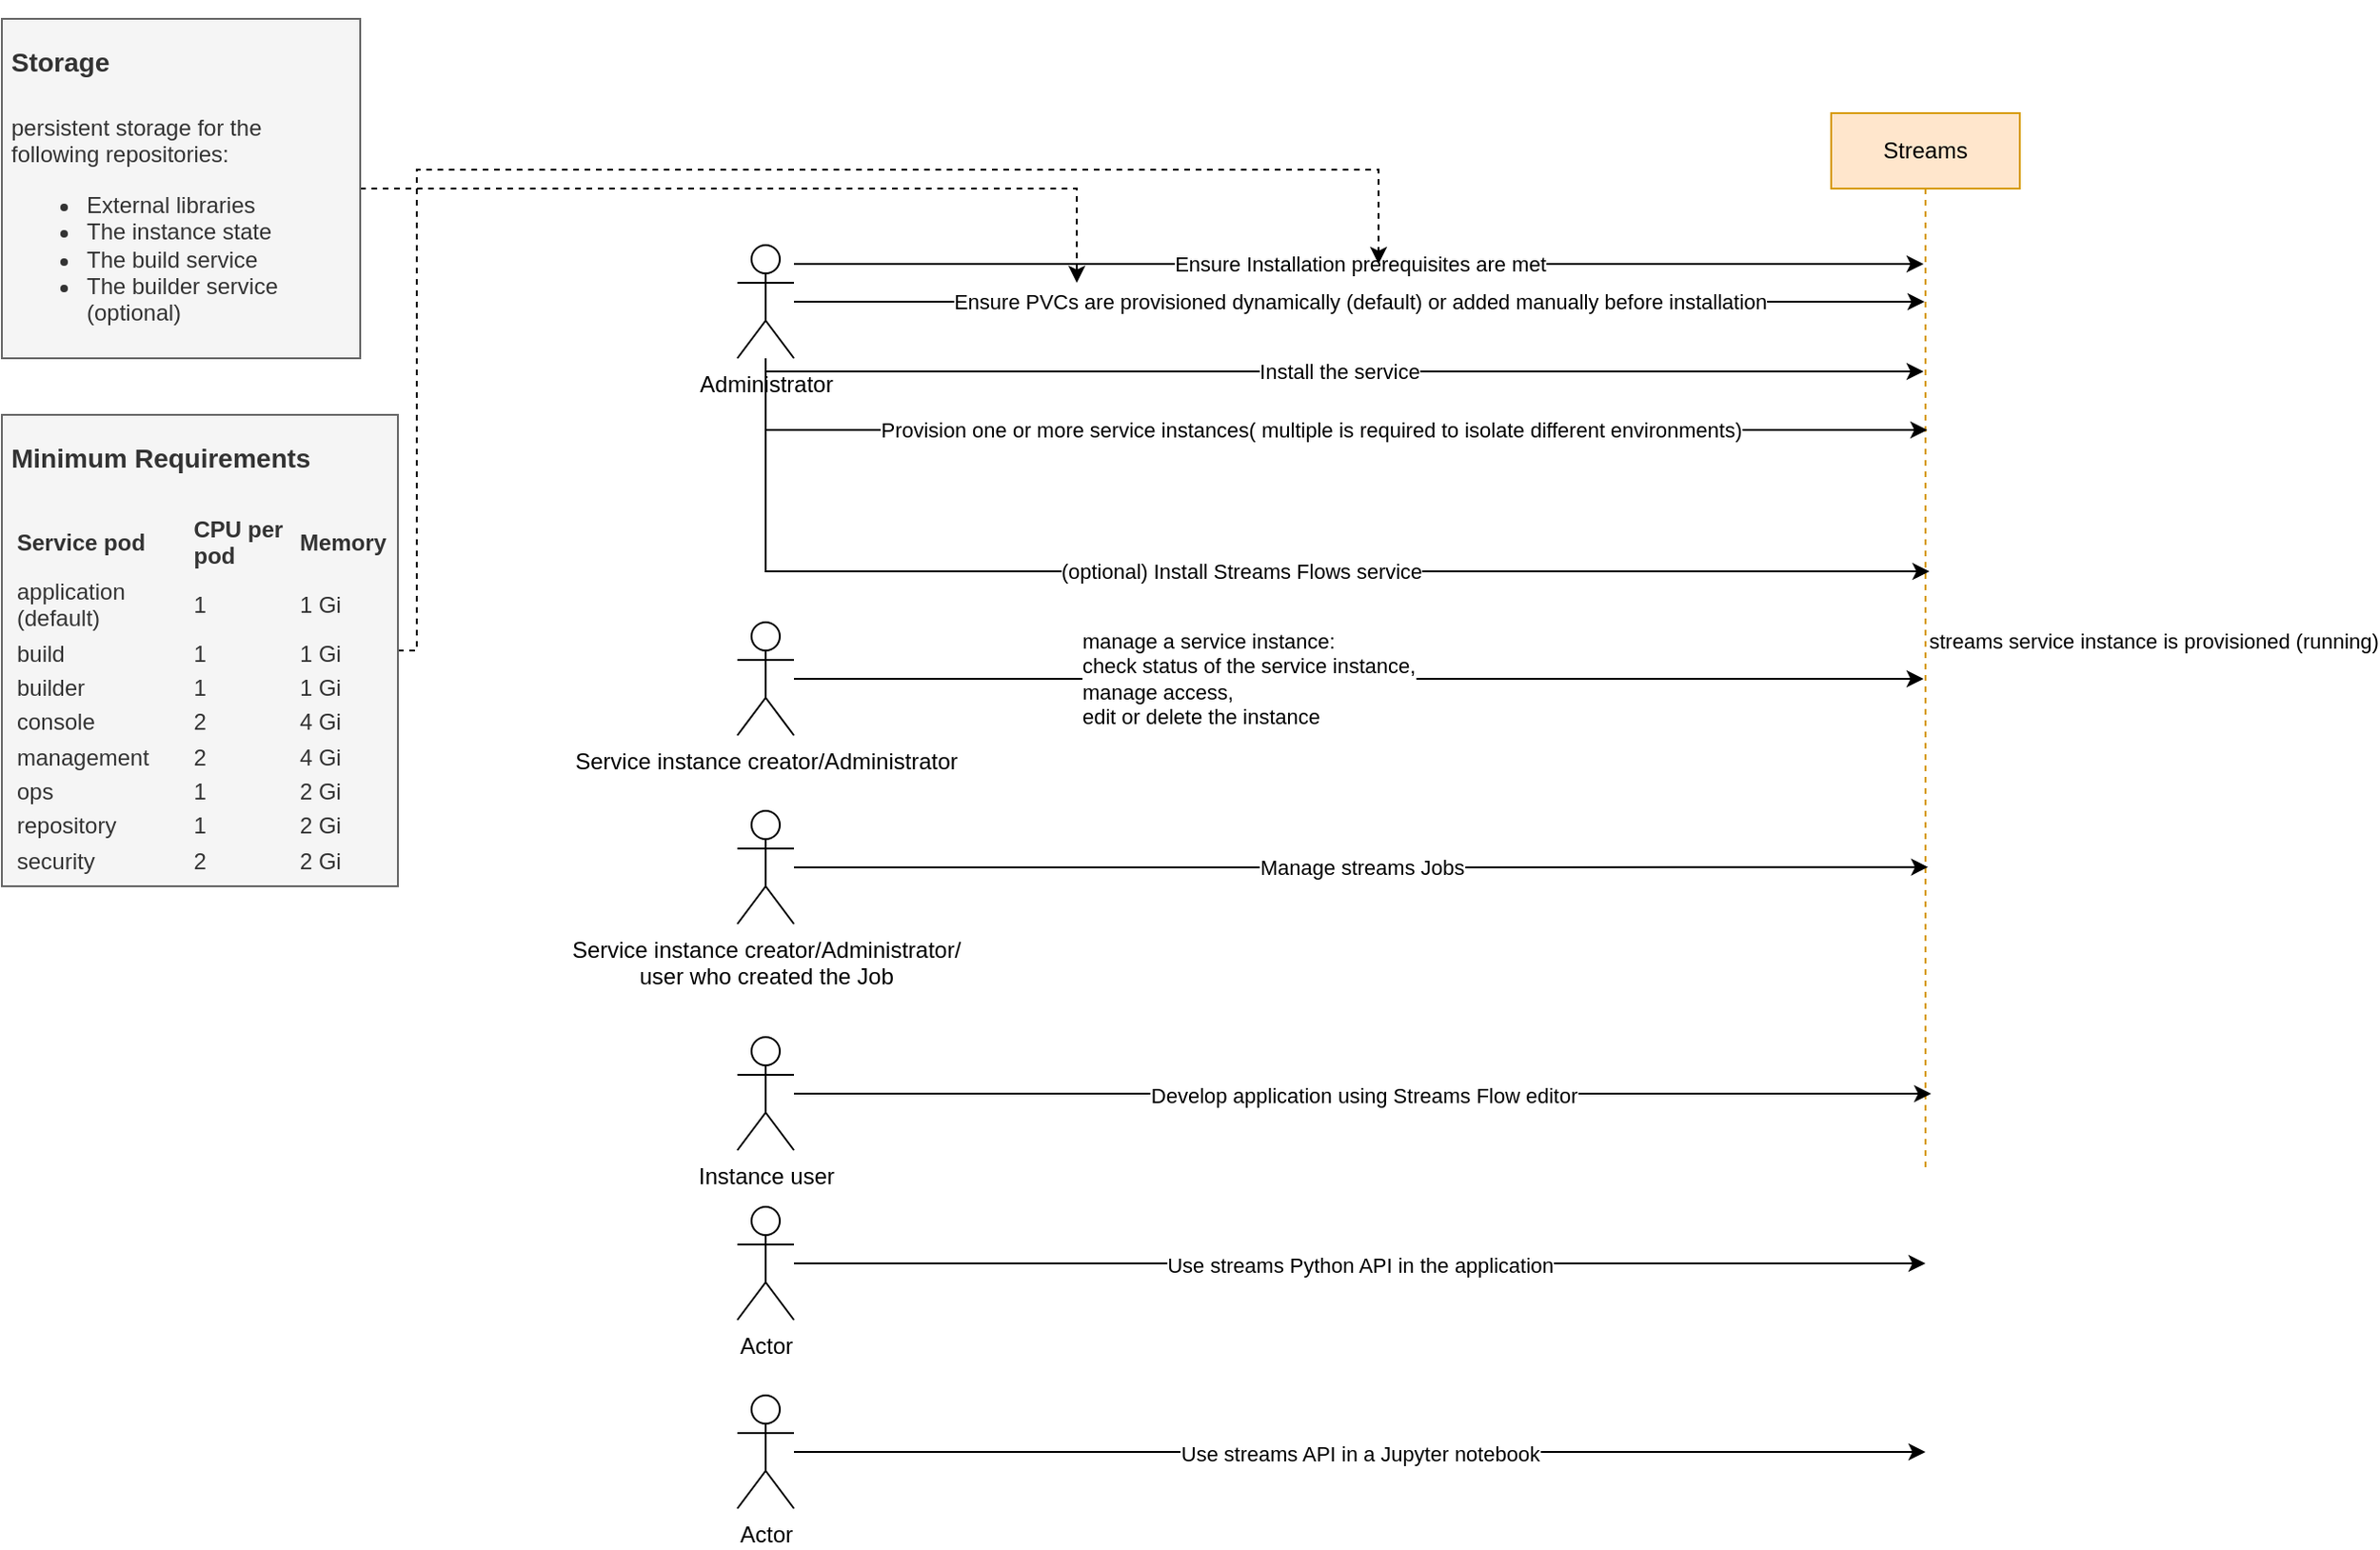 <mxfile version="13.4.2" type="github">
  <diagram id="_AXpcyA0Q4AVw2A8-K8P" name="Page-1">
    <mxGraphModel dx="131" dy="1602" grid="1" gridSize="10" guides="1" tooltips="1" connect="1" arrows="1" fold="1" page="1" pageScale="1" pageWidth="850" pageHeight="1100" math="0" shadow="0">
      <root>
        <mxCell id="0" />
        <mxCell id="1" parent="0" />
        <mxCell id="M9JW5XiTX6uAJ15VKad8-1" value="Streams" style="shape=umlLifeline;perimeter=lifelinePerimeter;whiteSpace=wrap;html=1;container=1;collapsible=0;recursiveResize=0;outlineConnect=0;fillColor=#ffe6cc;strokeColor=#d79b00;" vertex="1" parent="1">
          <mxGeometry x="2350" y="40" width="100" height="560" as="geometry" />
        </mxCell>
        <mxCell id="M9JW5XiTX6uAJ15VKad8-3" value="Ensure Installation prerequisites are met" style="edgeStyle=orthogonalEdgeStyle;rounded=0;orthogonalLoop=1;jettySize=auto;html=1;" edge="1" parent="1" source="M9JW5XiTX6uAJ15VKad8-2">
          <mxGeometry relative="1" as="geometry">
            <mxPoint x="2399" y="120" as="targetPoint" />
            <Array as="points">
              <mxPoint x="2399" y="120" />
            </Array>
          </mxGeometry>
        </mxCell>
        <mxCell id="M9JW5XiTX6uAJ15VKad8-7" value="Ensure PVCs are provisioned dynamically (default) or added manually before installation" style="edgeStyle=orthogonalEdgeStyle;rounded=0;orthogonalLoop=1;jettySize=auto;html=1;" edge="1" parent="1" source="M9JW5XiTX6uAJ15VKad8-2" target="M9JW5XiTX6uAJ15VKad8-1">
          <mxGeometry relative="1" as="geometry">
            <mxPoint x="2390" y="150" as="targetPoint" />
            <Array as="points">
              <mxPoint x="2280" y="140" />
              <mxPoint x="2280" y="140" />
            </Array>
          </mxGeometry>
        </mxCell>
        <mxCell id="M9JW5XiTX6uAJ15VKad8-9" value="Install the service" style="edgeStyle=orthogonalEdgeStyle;rounded=0;orthogonalLoop=1;jettySize=auto;html=1;" edge="1" parent="1" source="M9JW5XiTX6uAJ15VKad8-2">
          <mxGeometry relative="1" as="geometry">
            <mxPoint x="2399" y="177" as="targetPoint" />
            <Array as="points">
              <mxPoint x="1785" y="177" />
            </Array>
          </mxGeometry>
        </mxCell>
        <mxCell id="M9JW5XiTX6uAJ15VKad8-10" value="Provision one or more service instances( multiple is required to isolate different environments)" style="edgeStyle=orthogonalEdgeStyle;rounded=0;orthogonalLoop=1;jettySize=auto;html=1;" edge="1" parent="1" source="M9JW5XiTX6uAJ15VKad8-2">
          <mxGeometry relative="1" as="geometry">
            <mxPoint x="2401" y="208" as="targetPoint" />
            <Array as="points">
              <mxPoint x="1785" y="208" />
            </Array>
          </mxGeometry>
        </mxCell>
        <mxCell id="M9JW5XiTX6uAJ15VKad8-12" value="(optional) Install Streams Flows service" style="edgeStyle=orthogonalEdgeStyle;rounded=0;orthogonalLoop=1;jettySize=auto;html=1;entryX=0.521;entryY=0.434;entryDx=0;entryDy=0;entryPerimeter=0;" edge="1" parent="1" source="M9JW5XiTX6uAJ15VKad8-2" target="M9JW5XiTX6uAJ15VKad8-1">
          <mxGeometry relative="1" as="geometry">
            <Array as="points">
              <mxPoint x="1785" y="283" />
            </Array>
          </mxGeometry>
        </mxCell>
        <mxCell id="M9JW5XiTX6uAJ15VKad8-2" value="Administrator" style="shape=umlActor;verticalLabelPosition=bottom;verticalAlign=top;html=1;outlineConnect=0;" vertex="1" parent="1">
          <mxGeometry x="1770" y="110" width="30" height="60" as="geometry" />
        </mxCell>
        <mxCell id="M9JW5XiTX6uAJ15VKad8-8" style="edgeStyle=orthogonalEdgeStyle;rounded=0;orthogonalLoop=1;jettySize=auto;html=1;dashed=1;" edge="1" parent="1" source="M9JW5XiTX6uAJ15VKad8-4">
          <mxGeometry relative="1" as="geometry">
            <mxPoint x="1950" y="130" as="targetPoint" />
            <Array as="points">
              <mxPoint x="1950" y="80" />
            </Array>
          </mxGeometry>
        </mxCell>
        <mxCell id="M9JW5XiTX6uAJ15VKad8-4" value="&lt;h1&gt;&lt;font style=&quot;font-size: 14px&quot;&gt;Storage&lt;/font&gt;&lt;/h1&gt;&lt;p&gt;persistent storage for the following repositories:&lt;/p&gt;&lt;ul class=&quot;ibm-colored-list ibm-textcolor-gray-80&quot;&gt;&lt;li&gt;External libraries&lt;/li&gt;&lt;li&gt;The instance state&lt;/li&gt;&lt;li&gt;The build service&lt;/li&gt;&lt;li&gt;The builder service (optional)&amp;nbsp;&lt;/li&gt;&lt;/ul&gt;" style="text;html=1;strokeColor=#666666;fillColor=#f5f5f5;spacing=5;spacingTop=-20;whiteSpace=wrap;overflow=hidden;rounded=0;fontColor=#333333;" vertex="1" parent="1">
          <mxGeometry x="1380" y="-10" width="190" height="180" as="geometry" />
        </mxCell>
        <mxCell id="M9JW5XiTX6uAJ15VKad8-6" style="edgeStyle=orthogonalEdgeStyle;rounded=0;orthogonalLoop=1;jettySize=auto;html=1;dashed=1;" edge="1" parent="1" source="M9JW5XiTX6uAJ15VKad8-5">
          <mxGeometry relative="1" as="geometry">
            <mxPoint x="2110" y="120" as="targetPoint" />
            <Array as="points">
              <mxPoint x="1600" y="325" />
              <mxPoint x="1600" y="70" />
              <mxPoint x="2110" y="70" />
            </Array>
          </mxGeometry>
        </mxCell>
        <mxCell id="M9JW5XiTX6uAJ15VKad8-5" value="&lt;h1&gt;&lt;font style=&quot;font-size: 14px&quot;&gt;Minimum Requirements&lt;/font&gt;&lt;/h1&gt;&lt;table summary=&quot;The following table describes the minimum resource requirements to provision a Streams service instance, including the minimum CPU and memory needed for each Streams service pod.&quot; id=&quot;prereqs__table_jpk_rnf_rhb&quot; class=&quot;defaultstyle ibm-grid&quot;&gt;&lt;thead&gt;&lt;tr&gt;&lt;th id=&quot;d177996e195&quot;&gt;Service pod&lt;/th&gt;&lt;th id=&quot;d177996e198&quot;&gt;CPU per pod&lt;/th&gt;&lt;th id=&quot;d177996e203&quot;&gt;Memory&lt;/th&gt;&lt;/tr&gt;&lt;/thead&gt;&lt;tbody&gt;&lt;tr&gt;&lt;td headers=&quot;d177996e195 &quot;&gt;application (default)&lt;/td&gt;&lt;td headers=&quot;d177996e198 &quot;&gt;1&amp;nbsp;&lt;/td&gt;&lt;td headers=&quot;d177996e203 &quot;&gt;1 Gi&lt;/td&gt;&lt;/tr&gt;&lt;tr&gt;&lt;td headers=&quot;d177996e195 &quot;&gt;build &lt;/td&gt;&lt;td headers=&quot;d177996e198 &quot;&gt;1&amp;nbsp;&lt;/td&gt;&lt;td headers=&quot;d177996e203 &quot;&gt;1 Gi&amp;nbsp;&lt;/td&gt;&lt;/tr&gt;&lt;tr&gt;&lt;td headers=&quot;d177996e195 &quot;&gt;builder&amp;nbsp;&lt;/td&gt;&lt;td headers=&quot;d177996e198 &quot;&gt;1&amp;nbsp;&lt;/td&gt;&lt;td headers=&quot;d177996e203 &quot;&gt;1 Gi&amp;nbsp;&lt;/td&gt;&lt;/tr&gt;&lt;tr&gt;&lt;td headers=&quot;d177996e195 &quot;&gt;console&lt;/td&gt;&lt;td headers=&quot;d177996e198 &quot;&gt;2&amp;nbsp;&lt;/td&gt;&lt;td headers=&quot;d177996e203 &quot;&gt;4 Gi&lt;/td&gt;&lt;/tr&gt;&lt;tr&gt;&lt;td headers=&quot;d177996e195 &quot;&gt;management&lt;/td&gt;&lt;td headers=&quot;d177996e198 &quot;&gt;2&amp;nbsp;&lt;/td&gt;&lt;td headers=&quot;d177996e203 &quot;&gt;4 Gi&lt;/td&gt;&lt;/tr&gt;&lt;tr&gt;&lt;td headers=&quot;d177996e195 &quot;&gt;ops&lt;/td&gt;&lt;td headers=&quot;d177996e198 &quot;&gt; 1&lt;/td&gt;&lt;td headers=&quot;d177996e203 &quot;&gt;2 Gi&lt;/td&gt;&lt;/tr&gt;&lt;tr&gt;&lt;td headers=&quot;d177996e195 &quot;&gt;repository&lt;/td&gt;&lt;td headers=&quot;d177996e198 &quot;&gt;1&lt;/td&gt;&lt;td headers=&quot;d177996e203 &quot;&gt;2 Gi&lt;/td&gt;&lt;/tr&gt;&lt;tr&gt;&lt;td headers=&quot;d177996e195 &quot;&gt;security&lt;/td&gt;&lt;td headers=&quot;d177996e198 &quot;&gt;2&lt;/td&gt;&lt;td headers=&quot;d177996e203 &quot;&gt;2 Gi&lt;/td&gt;&lt;/tr&gt;&lt;/tbody&gt;&lt;/table&gt;" style="text;html=1;strokeColor=#666666;fillColor=#f5f5f5;spacing=5;spacingTop=-20;whiteSpace=wrap;overflow=hidden;rounded=0;fontColor=#333333;" vertex="1" parent="1">
          <mxGeometry x="1380" y="200" width="210" height="250" as="geometry" />
        </mxCell>
        <mxCell id="M9JW5XiTX6uAJ15VKad8-11" value="streams service instance is provisioned (running)" style="edgeStyle=orthogonalEdgeStyle;rounded=0;orthogonalLoop=1;jettySize=auto;html=1;align=left;" edge="1" parent="1" source="M9JW5XiTX6uAJ15VKad8-1" target="M9JW5XiTX6uAJ15VKad8-1">
          <mxGeometry relative="1" as="geometry">
            <Array as="points">
              <mxPoint x="2440" y="220" />
              <mxPoint x="2440" y="260" />
            </Array>
          </mxGeometry>
        </mxCell>
        <mxCell id="M9JW5XiTX6uAJ15VKad8-14" value="manage a service instance:&lt;br&gt;check status of the service instance, &lt;br&gt;manage access, &lt;br&gt;edit or delete the instance" style="edgeStyle=orthogonalEdgeStyle;rounded=0;orthogonalLoop=1;jettySize=auto;html=1;align=left;" edge="1" parent="1" source="M9JW5XiTX6uAJ15VKad8-13">
          <mxGeometry x="-0.131" y="110" relative="1" as="geometry">
            <mxPoint x="2399" y="340" as="targetPoint" />
            <Array as="points">
              <mxPoint x="2060" y="340" />
              <mxPoint x="2060" y="340" />
            </Array>
            <mxPoint x="-110" y="110" as="offset" />
          </mxGeometry>
        </mxCell>
        <mxCell id="M9JW5XiTX6uAJ15VKad8-13" value="Service instance creator/Administrator" style="shape=umlActor;verticalLabelPosition=bottom;verticalAlign=top;html=1;outlineConnect=0;" vertex="1" parent="1">
          <mxGeometry x="1770" y="310" width="30" height="60" as="geometry" />
        </mxCell>
        <mxCell id="M9JW5XiTX6uAJ15VKad8-16" value="Manage streams Jobs" style="edgeStyle=orthogonalEdgeStyle;rounded=0;orthogonalLoop=1;jettySize=auto;html=1;entryX=0.514;entryY=0.714;entryDx=0;entryDy=0;entryPerimeter=0;" edge="1" parent="1" source="M9JW5XiTX6uAJ15VKad8-15" target="M9JW5XiTX6uAJ15VKad8-1">
          <mxGeometry relative="1" as="geometry" />
        </mxCell>
        <mxCell id="M9JW5XiTX6uAJ15VKad8-15" value="Service instance creator/Administrator/&lt;br&gt;user who created the Job" style="shape=umlActor;verticalLabelPosition=bottom;verticalAlign=top;html=1;outlineConnect=0;" vertex="1" parent="1">
          <mxGeometry x="1770" y="410" width="30" height="60" as="geometry" />
        </mxCell>
        <mxCell id="M9JW5XiTX6uAJ15VKad8-19" value="Develop application using Streams Flow editor" style="edgeStyle=orthogonalEdgeStyle;rounded=0;orthogonalLoop=1;jettySize=auto;html=1;" edge="1" parent="1" source="M9JW5XiTX6uAJ15VKad8-18">
          <mxGeometry relative="1" as="geometry">
            <mxPoint x="2403" y="560" as="targetPoint" />
          </mxGeometry>
        </mxCell>
        <mxCell id="M9JW5XiTX6uAJ15VKad8-18" value="Instance user" style="shape=umlActor;verticalLabelPosition=bottom;verticalAlign=top;html=1;outlineConnect=0;" vertex="1" parent="1">
          <mxGeometry x="1770" y="530" width="30" height="60" as="geometry" />
        </mxCell>
        <mxCell id="M9JW5XiTX6uAJ15VKad8-23" value="Use streams Python API in the application" style="edgeStyle=orthogonalEdgeStyle;rounded=0;orthogonalLoop=1;jettySize=auto;html=1;" edge="1" parent="1" source="M9JW5XiTX6uAJ15VKad8-22">
          <mxGeometry relative="1" as="geometry">
            <mxPoint x="2400" y="650" as="targetPoint" />
          </mxGeometry>
        </mxCell>
        <mxCell id="M9JW5XiTX6uAJ15VKad8-22" value="Actor" style="shape=umlActor;verticalLabelPosition=bottom;verticalAlign=top;html=1;outlineConnect=0;" vertex="1" parent="1">
          <mxGeometry x="1770" y="620" width="30" height="60" as="geometry" />
        </mxCell>
        <mxCell id="M9JW5XiTX6uAJ15VKad8-25" value="Use streams API in a Jupyter notebook" style="edgeStyle=orthogonalEdgeStyle;rounded=0;orthogonalLoop=1;jettySize=auto;html=1;" edge="1" parent="1" source="M9JW5XiTX6uAJ15VKad8-24">
          <mxGeometry relative="1" as="geometry">
            <mxPoint x="2400" y="750" as="targetPoint" />
          </mxGeometry>
        </mxCell>
        <mxCell id="M9JW5XiTX6uAJ15VKad8-24" value="Actor" style="shape=umlActor;verticalLabelPosition=bottom;verticalAlign=top;html=1;outlineConnect=0;" vertex="1" parent="1">
          <mxGeometry x="1770" y="720" width="30" height="60" as="geometry" />
        </mxCell>
      </root>
    </mxGraphModel>
  </diagram>
</mxfile>
